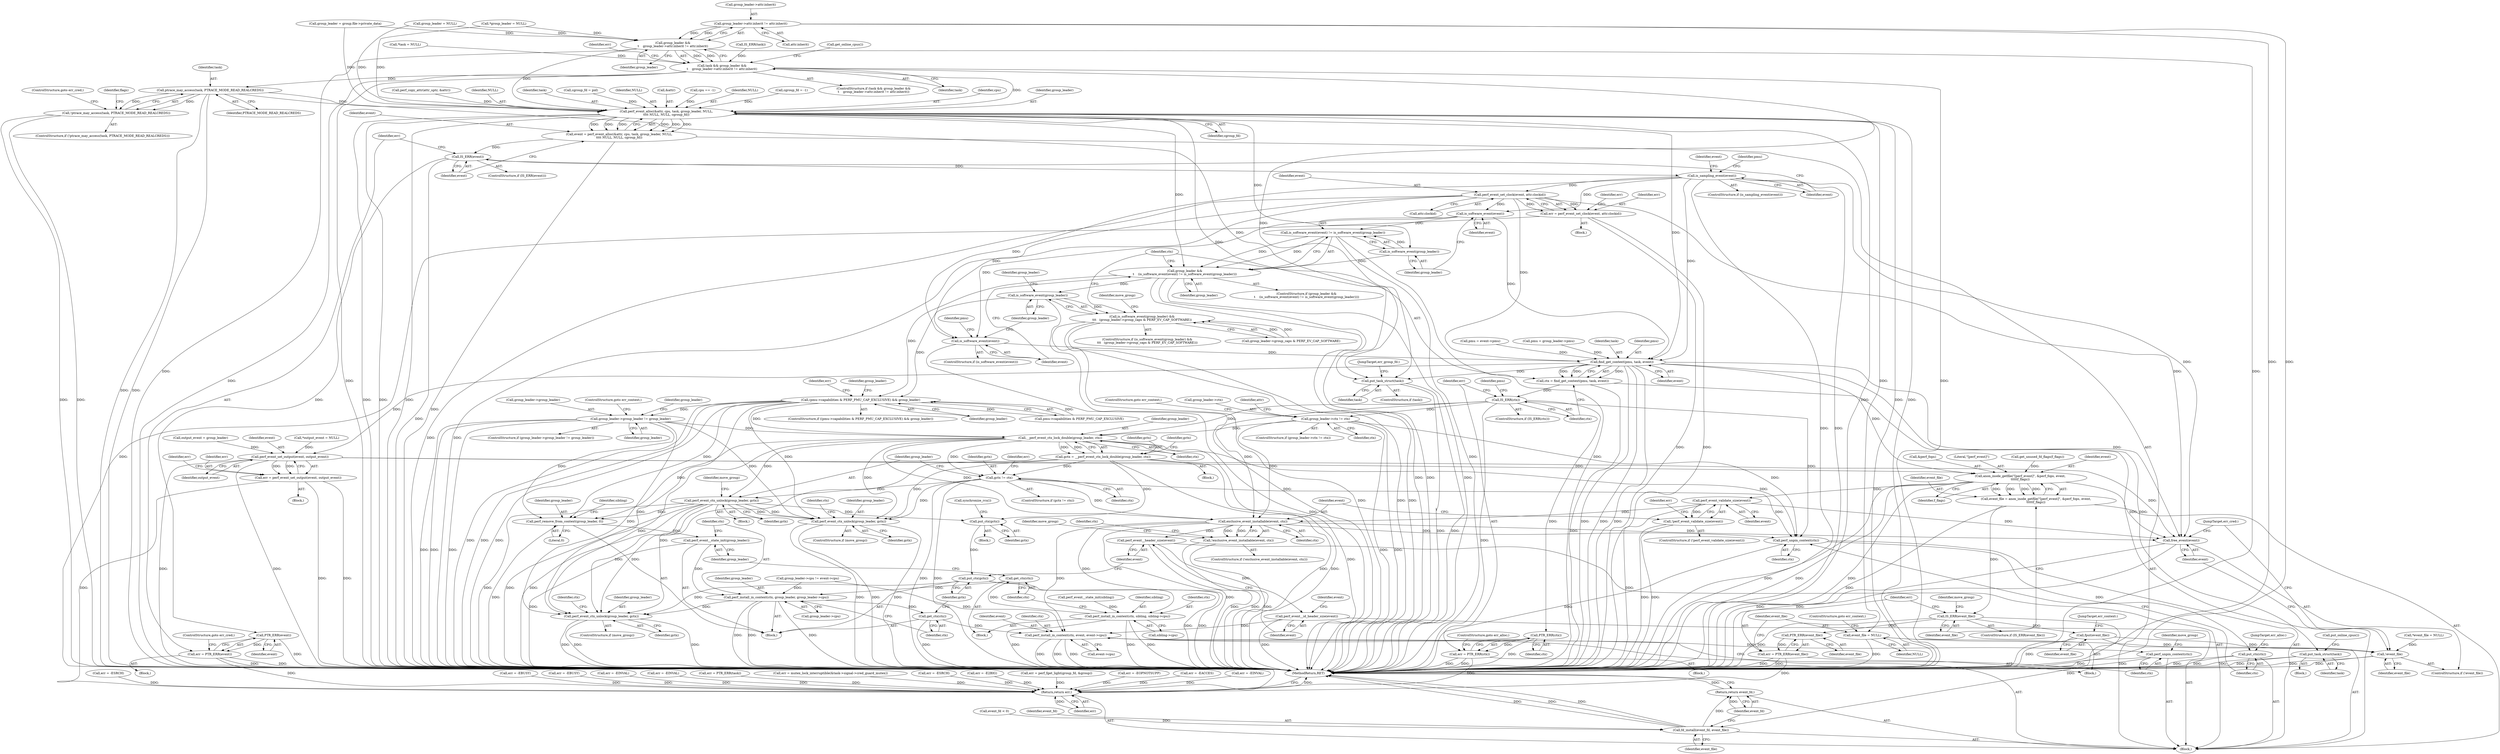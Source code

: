 digraph "0_linux_321027c1fe77f892f4ea07846aeae08cefbbb290@pointer" {
"1000341" [label="(Call,group_leader->attr.inherit != attr.inherit)"];
"1000339" [label="(Call,group_leader &&\n\t    group_leader->attr.inherit != attr.inherit)"];
"1000337" [label="(Call,task && group_leader &&\n\t    group_leader->attr.inherit != attr.inherit)"];
"1000378" [label="(Call,ptrace_may_access(task, PTRACE_MODE_READ_REALCREDS))"];
"1000377" [label="(Call,!ptrace_may_access(task, PTRACE_MODE_READ_REALCREDS))"];
"1000391" [label="(Call,perf_event_alloc(&attr, cpu, task, group_leader, NULL,\n\t\t\t\t NULL, NULL, cgroup_fd))"];
"1000389" [label="(Call,event = perf_event_alloc(&attr, cpu, task, group_leader, NULL,\n\t\t\t\t NULL, NULL, cgroup_fd))"];
"1000402" [label="(Call,IS_ERR(event))"];
"1000407" [label="(Call,PTR_ERR(event))"];
"1000405" [label="(Call,err = PTR_ERR(event))"];
"1000856" [label="(Return,return err;)"];
"1000411" [label="(Call,is_sampling_event(event))"];
"1000440" [label="(Call,perf_event_set_clock(event, attr.clockid))"];
"1000438" [label="(Call,err = perf_event_set_clock(event, attr.clockid))"];
"1000463" [label="(Call,is_software_event(event))"];
"1000462" [label="(Call,is_software_event(event) != is_software_event(group_leader))"];
"1000460" [label="(Call,group_leader &&\n\t    (is_software_event(event) != is_software_event(group_leader)))"];
"1000480" [label="(Call,is_software_event(group_leader))"];
"1000479" [label="(Call,is_software_event(group_leader) &&\n\t\t\t   (group_leader->group_caps & PERF_EV_CAP_SOFTWARE))"];
"1000507" [label="(Call,(pmu->capabilities & PERF_PMU_CAP_EXCLUSIVE) && group_leader)"];
"1000528" [label="(Call,group_leader->group_leader != group_leader)"];
"1000620" [label="(Call,__perf_event_ctx_lock_double(group_leader, ctx))"];
"1000618" [label="(Call,gctx = __perf_event_ctx_lock_double(group_leader, ctx))"];
"1000644" [label="(Call,gctx != ctx)"];
"1000655" [label="(Call,perf_event_ctx_unlock(group_leader, gctx))"];
"1000710" [label="(Call,perf_remove_from_context(group_leader, 0))"];
"1000731" [label="(Call,perf_event__state_init(group_leader))"];
"1000733" [label="(Call,perf_install_in_context(ctx, group_leader, group_leader->cpu))"];
"1000739" [label="(Call,get_ctx(ctx))"];
"1000752" [label="(Call,perf_install_in_context(ctx, event, event->cpu))"];
"1000758" [label="(Call,perf_unpin_context(ctx))"];
"1000762" [label="(Call,perf_event_ctx_unlock(group_leader, gctx))"];
"1000717" [label="(Call,put_ctx(gctx))"];
"1000741" [label="(Call,put_ctx(gctx))"];
"1000812" [label="(Call,perf_event_ctx_unlock(group_leader, gctx))"];
"1000692" [label="(Call,exclusive_event_installable(event, ctx))"];
"1000691" [label="(Call,!exclusive_event_installable(event, ctx))"];
"1000723" [label="(Call,perf_install_in_context(ctx, sibling, sibling->cpu))"];
"1000729" [label="(Call,get_ctx(ctx))"];
"1000743" [label="(Call,perf_event__header_size(event))"];
"1000745" [label="(Call,perf_event__id_header_size(event))"];
"1000823" [label="(Call,perf_unpin_context(ctx))"];
"1000825" [label="(Call,put_ctx(ctx))"];
"1000831" [label="(Call,free_event(event))"];
"1000469" [label="(Call,is_software_event(event))"];
"1000493" [label="(Call,find_get_context(pmu, task, event))"];
"1000491" [label="(Call,ctx = find_get_context(pmu, task, event))"];
"1000498" [label="(Call,IS_ERR(ctx))"];
"1000503" [label="(Call,PTR_ERR(ctx))"];
"1000501" [label="(Call,err = PTR_ERR(ctx))"];
"1000569" [label="(Call,group_leader->ctx != ctx)"];
"1000589" [label="(Call,perf_event_set_output(event, output_event))"];
"1000587" [label="(Call,err = perf_event_set_output(event, output_event))"];
"1000597" [label="(Call,anon_inode_getfile(\"[perf_event]\", &perf_fops, event,\n\t\t\t\t\tf_flags))"];
"1000595" [label="(Call,event_file = anon_inode_getfile(\"[perf_event]\", &perf_fops, event,\n\t\t\t\t\tf_flags))"];
"1000604" [label="(Call,IS_ERR(event_file))"];
"1000609" [label="(Call,PTR_ERR(event_file))"];
"1000607" [label="(Call,err = PTR_ERR(event_file))"];
"1000804" [label="(Call,fd_install(event_fd, event_file))"];
"1000807" [label="(Return,return event_fd;)"];
"1000820" [label="(Call,fput(event_file))"];
"1000829" [label="(Call,!event_file)"];
"1000682" [label="(Call,perf_event_validate_size(event))"];
"1000681" [label="(Call,!perf_event_validate_size(event))"];
"1000780" [label="(Call,put_task_struct(task))"];
"1000848" [label="(Call,put_task_struct(task))"];
"1000465" [label="(Call,is_software_event(group_leader))"];
"1000611" [label="(Call,event_file = NULL)"];
"1000405" [label="(Call,err = PTR_ERR(event))"];
"1000646" [label="(Identifier,ctx)"];
"1000742" [label="(Identifier,gctx)"];
"1000719" [label="(Call,synchronize_rcu())"];
"1000395" [label="(Identifier,task)"];
"1000516" [label="(Identifier,err)"];
"1000596" [label="(Identifier,event_file)"];
"1000389" [label="(Call,event = perf_event_alloc(&attr, cpu, task, group_leader, NULL,\n\t\t\t\t NULL, NULL, cgroup_fd))"];
"1000401" [label="(ControlStructure,if (IS_ERR(event)))"];
"1000478" [label="(ControlStructure,if (is_software_event(group_leader) &&\n\t\t\t   (group_leader->group_caps & PERF_EV_CAP_SOFTWARE)))"];
"1000694" [label="(Identifier,ctx)"];
"1000709" [label="(Block,)"];
"1000569" [label="(Call,group_leader->ctx != ctx)"];
"1000386" [label="(Call,cgroup_fd = pid)"];
"1000506" [label="(ControlStructure,if ((pmu->capabilities & PERF_PMU_CAP_EXCLUSIVE) && group_leader))"];
"1000818" [label="(Identifier,ctx)"];
"1000720" [label="(Block,)"];
"1000826" [label="(Identifier,ctx)"];
"1000681" [label="(Call,!perf_event_validate_size(event))"];
"1000378" [label="(Call,ptrace_may_access(task, PTRACE_MODE_READ_REALCREDS))"];
"1000621" [label="(Identifier,group_leader)"];
"1000828" [label="(ControlStructure,if (!event_file))"];
"1000177" [label="(Call,cgroup_fd = -1)"];
"1000504" [label="(Identifier,ctx)"];
"1000568" [label="(ControlStructure,if (group_leader->ctx != ctx))"];
"1000410" [label="(ControlStructure,if (is_sampling_event(event)))"];
"1000607" [label="(Call,err = PTR_ERR(event_file))"];
"1000656" [label="(Identifier,group_leader)"];
"1000718" [label="(Identifier,gctx)"];
"1000527" [label="(ControlStructure,if (group_leader->group_leader != group_leader))"];
"1000515" [label="(Call,err = -EBUSY)"];
"1000761" [label="(Identifier,move_group)"];
"1000466" [label="(Identifier,group_leader)"];
"1000772" [label="(Block,)"];
"1000857" [label="(Identifier,err)"];
"1000698" [label="(Call,err = -EBUSY)"];
"1000618" [label="(Call,gctx = __perf_event_ctx_lock_double(group_leader, ctx))"];
"1000763" [label="(Identifier,group_leader)"];
"1000400" [label="(Identifier,cgroup_fd)"];
"1000480" [label="(Call,is_software_event(group_leader))"];
"1000614" [label="(ControlStructure,goto err_context;)"];
"1000730" [label="(Identifier,ctx)"];
"1000758" [label="(Call,perf_unpin_context(ctx))"];
"1000648" [label="(Call,err = -EINVAL)"];
"1000717" [label="(Call,put_ctx(gctx))"];
"1000705" [label="(Identifier,ctx)"];
"1000731" [label="(Call,perf_event__state_init(group_leader))"];
"1000507" [label="(Call,(pmu->capabilities & PERF_PMU_CAP_EXCLUSIVE) && group_leader)"];
"1000830" [label="(Identifier,event_file)"];
"1000856" [label="(Return,return err;)"];
"1000649" [label="(Identifier,err)"];
"1000616" [label="(Identifier,move_group)"];
"1000849" [label="(Identifier,task)"];
"1000807" [label="(Return,return event_fd;)"];
"1000599" [label="(Call,&perf_fops)"];
"1000503" [label="(Call,PTR_ERR(ctx))"];
"1000611" [label="(Call,event_file = NULL)"];
"1000620" [label="(Call,__perf_event_ctx_lock_double(group_leader, ctx))"];
"1000745" [label="(Call,perf_event__id_header_size(event))"];
"1000740" [label="(Identifier,ctx)"];
"1000643" [label="(ControlStructure,if (gctx != ctx))"];
"1000428" [label="(Call,pmu = event->pmu)"];
"1000782" [label="(Call,put_online_cpus())"];
"1000806" [label="(Identifier,event_file)"];
"1000804" [label="(Call,fd_install(event_fd, event_file))"];
"1000380" [label="(Identifier,PTRACE_MODE_READ_REALCREDS)"];
"1000472" [label="(Call,pmu = group_leader->pmu)"];
"1000470" [label="(Identifier,event)"];
"1000605" [label="(Identifier,event_file)"];
"1000739" [label="(Call,get_ctx(ctx))"];
"1000468" [label="(ControlStructure,if (is_software_event(event)))"];
"1000715" [label="(Identifier,sibling)"];
"1000746" [label="(Identifier,event)"];
"1000528" [label="(Call,group_leader->group_leader != group_leader)"];
"1000680" [label="(ControlStructure,if (!perf_event_validate_size(event)))"];
"1000831" [label="(Call,free_event(event))"];
"1000587" [label="(Call,err = perf_event_set_output(event, output_event))"];
"1000824" [label="(Identifier,ctx)"];
"1000821" [label="(Identifier,event_file)"];
"1000603" [label="(ControlStructure,if (IS_ERR(event_file)))"];
"1000489" [label="(Identifier,move_group)"];
"1000591" [label="(Identifier,output_event)"];
"1000402" [label="(Call,IS_ERR(event))"];
"1000384" [label="(Identifier,flags)"];
"1000377" [label="(Call,!ptrace_may_access(task, PTRACE_MODE_READ_REALCREDS))"];
"1000396" [label="(Identifier,group_leader)"];
"1000820" [label="(Call,fput(event_file))"];
"1000376" [label="(ControlStructure,if (!ptrace_may_access(task, PTRACE_MODE_READ_REALCREDS)))"];
"1000764" [label="(Identifier,gctx)"];
"1000463" [label="(Call,is_software_event(event))"];
"1000406" [label="(Identifier,err)"];
"1000586" [label="(Block,)"];
"1000340" [label="(Identifier,group_leader)"];
"1000404" [label="(Block,)"];
"1000848" [label="(Call,put_task_struct(task))"];
"1000827" [label="(JumpTarget,err_alloc:)"];
"1000734" [label="(Identifier,ctx)"];
"1000617" [label="(Block,)"];
"1000693" [label="(Identifier,event)"];
"1000302" [label="(Call,output_event = group_leader)"];
"1000190" [label="(Call,perf_copy_attr(attr_uptr, &attr))"];
"1000858" [label="(MethodReturn,RET)"];
"1000492" [label="(Identifier,ctx)"];
"1000808" [label="(Identifier,event_fd)"];
"1000755" [label="(Call,event->cpu)"];
"1000336" [label="(ControlStructure,if (task && group_leader &&\n\t    group_leader->attr.inherit != attr.inherit))"];
"1000523" [label="(Call,err = -EINVAL)"];
"1000713" [label="(Block,)"];
"1000469" [label="(Call,is_software_event(event))"];
"1000813" [label="(Identifier,group_leader)"];
"1000155" [label="(Call,*event_file = NULL)"];
"1000510" [label="(Identifier,pmu)"];
"1000461" [label="(Identifier,group_leader)"];
"1000347" [label="(Call,attr.inherit)"];
"1000418" [label="(Identifier,event)"];
"1000412" [label="(Identifier,event)"];
"1000574" [label="(ControlStructure,goto err_context;)"];
"1000655" [label="(Call,perf_event_ctx_unlock(group_leader, gctx))"];
"1000291" [label="(Call,group_leader = group.file->private_data)"];
"1000495" [label="(Identifier,task)"];
"1000513" [label="(Identifier,group_leader)"];
"1000724" [label="(Identifier,ctx)"];
"1000390" [label="(Identifier,event)"];
"1000459" [label="(ControlStructure,if (group_leader &&\n\t    (is_software_event(event) != is_software_event(group_leader))))"];
"1000608" [label="(Identifier,err)"];
"1000397" [label="(Identifier,NULL)"];
"1000593" [label="(Identifier,err)"];
"1000328" [label="(Call,IS_ERR(task))"];
"1000749" [label="(Identifier,event)"];
"1000521" [label="(Identifier,group_leader)"];
"1000331" [label="(Call,err = PTR_ERR(task))"];
"1000692" [label="(Call,exclusive_event_installable(event, ctx))"];
"1000822" [label="(JumpTarget,err_context:)"];
"1000604" [label="(Call,IS_ERR(event_file))"];
"1000464" [label="(Identifier,event)"];
"1000712" [label="(Literal,0)"];
"1000271" [label="(Call,event_fd < 0)"];
"1000729" [label="(Call,get_ctx(ctx))"];
"1000759" [label="(Identifier,ctx)"];
"1000610" [label="(Identifier,event_file)"];
"1000496" [label="(Identifier,event)"];
"1000440" [label="(Call,perf_event_set_clock(event, attr.clockid))"];
"1000491" [label="(Call,ctx = find_get_context(pmu, task, event))"];
"1000309" [label="(Call,group_leader = NULL)"];
"1000497" [label="(ControlStructure,if (IS_ERR(ctx)))"];
"1000754" [label="(Identifier,event)"];
"1000498" [label="(Call,IS_ERR(ctx))"];
"1000760" [label="(ControlStructure,if (move_group))"];
"1000446" [label="(Identifier,err)"];
"1000140" [label="(Block,)"];
"1000711" [label="(Identifier,group_leader)"];
"1000502" [label="(Identifier,err)"];
"1000508" [label="(Call,pmu->capabilities & PERF_PMU_CAP_EXCLUSIVE)"];
"1000533" [label="(ControlStructure,goto err_context;)"];
"1000481" [label="(Identifier,group_leader)"];
"1000484" [label="(Identifier,group_leader)"];
"1000710" [label="(Call,perf_remove_from_context(group_leader, 0))"];
"1000398" [label="(Identifier,NULL)"];
"1000532" [label="(Identifier,group_leader)"];
"1000360" [label="(Call,err = mutex_lock_interruptible(&task->signal->cred_guard_mutex))"];
"1000442" [label="(Call,attr.clockid)"];
"1000337" [label="(Call,task && group_leader &&\n\t    group_leader->attr.inherit != attr.inherit)"];
"1000499" [label="(Identifier,ctx)"];
"1000392" [label="(Call,&attr)"];
"1000630" [label="(Call,err = -ESRCH)"];
"1000391" [label="(Call,perf_event_alloc(&attr, cpu, task, group_leader, NULL,\n\t\t\t\t NULL, NULL, cgroup_fd))"];
"1000439" [label="(Identifier,err)"];
"1000479" [label="(Call,is_software_event(group_leader) &&\n\t\t\t   (group_leader->group_caps & PERF_EV_CAP_SOFTWARE))"];
"1000403" [label="(Identifier,event)"];
"1000408" [label="(Identifier,event)"];
"1000460" [label="(Call,group_leader &&\n\t    (is_software_event(event) != is_software_event(group_leader)))"];
"1000619" [label="(Identifier,gctx)"];
"1000733" [label="(Call,perf_install_in_context(ctx, group_leader, group_leader->cpu))"];
"1000781" [label="(Identifier,task)"];
"1000659" [label="(Identifier,move_group)"];
"1000753" [label="(Identifier,ctx)"];
"1000743" [label="(Call,perf_event__header_size(event))"];
"1000409" [label="(ControlStructure,goto err_cred;)"];
"1000829" [label="(Call,!event_file)"];
"1000812" [label="(Call,perf_event_ctx_unlock(group_leader, gctx))"];
"1000598" [label="(Literal,\"[perf_event]\")"];
"1000752" [label="(Call,perf_install_in_context(ctx, event, event->cpu))"];
"1000493" [label="(Call,find_get_context(pmu, task, event))"];
"1000609" [label="(Call,PTR_ERR(event_file))"];
"1000768" [label="(Identifier,ctx)"];
"1000341" [label="(Call,group_leader->attr.inherit != attr.inherit)"];
"1000501" [label="(Call,err = PTR_ERR(ctx))"];
"1000597" [label="(Call,anon_inode_getfile(\"[perf_event]\", &perf_fops, event,\n\t\t\t\t\tf_flags))"];
"1000721" [label="(Call,perf_event__state_init(sibling))"];
"1000683" [label="(Identifier,event)"];
"1000438" [label="(Call,err = perf_event_set_clock(event, attr.clockid))"];
"1000381" [label="(ControlStructure,goto err_cred;)"];
"1000588" [label="(Identifier,err)"];
"1000685" [label="(Call,err = -E2BIG)"];
"1000732" [label="(Identifier,group_leader)"];
"1000252" [label="(Call,cpu == -1)"];
"1000282" [label="(Call,err = perf_fget_light(group_fd, &group))"];
"1000645" [label="(Identifier,gctx)"];
"1000494" [label="(Identifier,pmu)"];
"1000462" [label="(Call,is_software_event(event) != is_software_event(group_leader))"];
"1000833" [label="(JumpTarget,err_cred:)"];
"1000589" [label="(Call,perf_event_set_output(event, output_event))"];
"1000268" [label="(Call,get_unused_fd_flags(f_flags))"];
"1000379" [label="(Identifier,task)"];
"1000823" [label="(Call,perf_unpin_context(ctx))"];
"1000814" [label="(Identifier,gctx)"];
"1000690" [label="(ControlStructure,if (!exclusive_event_installable(event, ctx)))"];
"1000399" [label="(Identifier,NULL)"];
"1000590" [label="(Identifier,event)"];
"1000465" [label="(Call,is_software_event(group_leader))"];
"1000602" [label="(Identifier,f_flags)"];
"1000736" [label="(Call,group_leader->cpu)"];
"1000612" [label="(Identifier,event_file)"];
"1000805" [label="(Identifier,event_fd)"];
"1000146" [label="(Call,*output_event = NULL)"];
"1000595" [label="(Call,event_file = anon_inode_getfile(\"[perf_event]\", &perf_fops, event,\n\t\t\t\t\tf_flags))"];
"1000832" [label="(Identifier,event)"];
"1000429" [label="(Identifier,pmu)"];
"1000558" [label="(Call,group_leader->cpu != event->cpu)"];
"1000613" [label="(Identifier,NULL)"];
"1000741" [label="(Call,put_ctx(gctx))"];
"1000338" [label="(Identifier,task)"];
"1000622" [label="(Identifier,ctx)"];
"1000570" [label="(Call,group_leader->ctx)"];
"1000423" [label="(Call,err = -EOPNOTSUPP)"];
"1000372" [label="(Call,err = -EACCES)"];
"1000437" [label="(Block,)"];
"1000356" [label="(Call,get_online_cpus())"];
"1000682" [label="(Call,perf_event_validate_size(event))"];
"1000691" [label="(Call,!exclusive_event_installable(event, ctx))"];
"1000411" [label="(Call,is_sampling_event(event))"];
"1000482" [label="(Call,group_leader->group_caps & PERF_EV_CAP_SOFTWARE)"];
"1000537" [label="(Identifier,group_leader)"];
"1000142" [label="(Call,*group_leader = NULL)"];
"1000473" [label="(Identifier,pmu)"];
"1000601" [label="(Identifier,event)"];
"1000342" [label="(Call,group_leader->attr.inherit)"];
"1000723" [label="(Call,perf_install_in_context(ctx, sibling, sibling->cpu))"];
"1000697" [label="(Identifier,move_group)"];
"1000825" [label="(Call,put_ctx(ctx))"];
"1000726" [label="(Call,sibling->cpu)"];
"1000339" [label="(Call,group_leader &&\n\t    group_leader->attr.inherit != attr.inherit)"];
"1000780" [label="(Call,put_task_struct(task))"];
"1000744" [label="(Identifier,event)"];
"1000394" [label="(Identifier,cpu)"];
"1000850" [label="(JumpTarget,err_group_fd:)"];
"1000654" [label="(Block,)"];
"1000351" [label="(Call,err = -EINVAL)"];
"1000162" [label="(Call,*task = NULL)"];
"1000578" [label="(Identifier,attr)"];
"1000573" [label="(Identifier,ctx)"];
"1000505" [label="(ControlStructure,goto err_alloc;)"];
"1000606" [label="(Block,)"];
"1000529" [label="(Call,group_leader->group_leader)"];
"1000644" [label="(Call,gctx != ctx)"];
"1000500" [label="(Block,)"];
"1000686" [label="(Identifier,err)"];
"1000735" [label="(Identifier,group_leader)"];
"1000675" [label="(Call,err = -ESRCH)"];
"1000725" [label="(Identifier,sibling)"];
"1000441" [label="(Identifier,event)"];
"1000846" [label="(ControlStructure,if (task))"];
"1000407" [label="(Call,PTR_ERR(event))"];
"1000626" [label="(Identifier,gctx)"];
"1000810" [label="(ControlStructure,if (move_group))"];
"1000762" [label="(Call,perf_event_ctx_unlock(group_leader, gctx))"];
"1000352" [label="(Identifier,err)"];
"1000657" [label="(Identifier,gctx)"];
"1000341" -> "1000339"  [label="AST: "];
"1000341" -> "1000347"  [label="CFG: "];
"1000342" -> "1000341"  [label="AST: "];
"1000347" -> "1000341"  [label="AST: "];
"1000339" -> "1000341"  [label="CFG: "];
"1000341" -> "1000858"  [label="DDG: "];
"1000341" -> "1000858"  [label="DDG: "];
"1000341" -> "1000339"  [label="DDG: "];
"1000341" -> "1000339"  [label="DDG: "];
"1000339" -> "1000337"  [label="AST: "];
"1000339" -> "1000340"  [label="CFG: "];
"1000340" -> "1000339"  [label="AST: "];
"1000337" -> "1000339"  [label="CFG: "];
"1000339" -> "1000858"  [label="DDG: "];
"1000339" -> "1000858"  [label="DDG: "];
"1000339" -> "1000337"  [label="DDG: "];
"1000339" -> "1000337"  [label="DDG: "];
"1000309" -> "1000339"  [label="DDG: "];
"1000291" -> "1000339"  [label="DDG: "];
"1000142" -> "1000339"  [label="DDG: "];
"1000339" -> "1000391"  [label="DDG: "];
"1000337" -> "1000336"  [label="AST: "];
"1000337" -> "1000338"  [label="CFG: "];
"1000338" -> "1000337"  [label="AST: "];
"1000352" -> "1000337"  [label="CFG: "];
"1000356" -> "1000337"  [label="CFG: "];
"1000337" -> "1000858"  [label="DDG: "];
"1000337" -> "1000858"  [label="DDG: "];
"1000337" -> "1000858"  [label="DDG: "];
"1000328" -> "1000337"  [label="DDG: "];
"1000162" -> "1000337"  [label="DDG: "];
"1000337" -> "1000378"  [label="DDG: "];
"1000337" -> "1000391"  [label="DDG: "];
"1000337" -> "1000848"  [label="DDG: "];
"1000378" -> "1000377"  [label="AST: "];
"1000378" -> "1000380"  [label="CFG: "];
"1000379" -> "1000378"  [label="AST: "];
"1000380" -> "1000378"  [label="AST: "];
"1000377" -> "1000378"  [label="CFG: "];
"1000378" -> "1000858"  [label="DDG: "];
"1000378" -> "1000858"  [label="DDG: "];
"1000378" -> "1000377"  [label="DDG: "];
"1000378" -> "1000377"  [label="DDG: "];
"1000378" -> "1000391"  [label="DDG: "];
"1000378" -> "1000848"  [label="DDG: "];
"1000377" -> "1000376"  [label="AST: "];
"1000381" -> "1000377"  [label="CFG: "];
"1000384" -> "1000377"  [label="CFG: "];
"1000377" -> "1000858"  [label="DDG: "];
"1000377" -> "1000858"  [label="DDG: "];
"1000391" -> "1000389"  [label="AST: "];
"1000391" -> "1000400"  [label="CFG: "];
"1000392" -> "1000391"  [label="AST: "];
"1000394" -> "1000391"  [label="AST: "];
"1000395" -> "1000391"  [label="AST: "];
"1000396" -> "1000391"  [label="AST: "];
"1000397" -> "1000391"  [label="AST: "];
"1000398" -> "1000391"  [label="AST: "];
"1000399" -> "1000391"  [label="AST: "];
"1000400" -> "1000391"  [label="AST: "];
"1000389" -> "1000391"  [label="CFG: "];
"1000391" -> "1000858"  [label="DDG: "];
"1000391" -> "1000858"  [label="DDG: "];
"1000391" -> "1000858"  [label="DDG: "];
"1000391" -> "1000858"  [label="DDG: "];
"1000391" -> "1000858"  [label="DDG: "];
"1000391" -> "1000858"  [label="DDG: "];
"1000391" -> "1000389"  [label="DDG: "];
"1000391" -> "1000389"  [label="DDG: "];
"1000391" -> "1000389"  [label="DDG: "];
"1000391" -> "1000389"  [label="DDG: "];
"1000391" -> "1000389"  [label="DDG: "];
"1000391" -> "1000389"  [label="DDG: "];
"1000190" -> "1000391"  [label="DDG: "];
"1000252" -> "1000391"  [label="DDG: "];
"1000309" -> "1000391"  [label="DDG: "];
"1000291" -> "1000391"  [label="DDG: "];
"1000142" -> "1000391"  [label="DDG: "];
"1000177" -> "1000391"  [label="DDG: "];
"1000386" -> "1000391"  [label="DDG: "];
"1000391" -> "1000460"  [label="DDG: "];
"1000391" -> "1000465"  [label="DDG: "];
"1000391" -> "1000493"  [label="DDG: "];
"1000391" -> "1000611"  [label="DDG: "];
"1000391" -> "1000848"  [label="DDG: "];
"1000389" -> "1000140"  [label="AST: "];
"1000390" -> "1000389"  [label="AST: "];
"1000403" -> "1000389"  [label="CFG: "];
"1000389" -> "1000858"  [label="DDG: "];
"1000389" -> "1000402"  [label="DDG: "];
"1000402" -> "1000401"  [label="AST: "];
"1000402" -> "1000403"  [label="CFG: "];
"1000403" -> "1000402"  [label="AST: "];
"1000406" -> "1000402"  [label="CFG: "];
"1000412" -> "1000402"  [label="CFG: "];
"1000402" -> "1000858"  [label="DDG: "];
"1000402" -> "1000407"  [label="DDG: "];
"1000402" -> "1000411"  [label="DDG: "];
"1000407" -> "1000405"  [label="AST: "];
"1000407" -> "1000408"  [label="CFG: "];
"1000408" -> "1000407"  [label="AST: "];
"1000405" -> "1000407"  [label="CFG: "];
"1000407" -> "1000858"  [label="DDG: "];
"1000407" -> "1000405"  [label="DDG: "];
"1000405" -> "1000404"  [label="AST: "];
"1000406" -> "1000405"  [label="AST: "];
"1000409" -> "1000405"  [label="CFG: "];
"1000405" -> "1000858"  [label="DDG: "];
"1000405" -> "1000858"  [label="DDG: "];
"1000405" -> "1000856"  [label="DDG: "];
"1000856" -> "1000140"  [label="AST: "];
"1000856" -> "1000857"  [label="CFG: "];
"1000857" -> "1000856"  [label="AST: "];
"1000858" -> "1000856"  [label="CFG: "];
"1000856" -> "1000858"  [label="DDG: "];
"1000857" -> "1000856"  [label="DDG: "];
"1000675" -> "1000856"  [label="DDG: "];
"1000360" -> "1000856"  [label="DDG: "];
"1000523" -> "1000856"  [label="DDG: "];
"1000630" -> "1000856"  [label="DDG: "];
"1000587" -> "1000856"  [label="DDG: "];
"1000515" -> "1000856"  [label="DDG: "];
"1000423" -> "1000856"  [label="DDG: "];
"1000351" -> "1000856"  [label="DDG: "];
"1000438" -> "1000856"  [label="DDG: "];
"1000282" -> "1000856"  [label="DDG: "];
"1000607" -> "1000856"  [label="DDG: "];
"1000331" -> "1000856"  [label="DDG: "];
"1000698" -> "1000856"  [label="DDG: "];
"1000501" -> "1000856"  [label="DDG: "];
"1000372" -> "1000856"  [label="DDG: "];
"1000648" -> "1000856"  [label="DDG: "];
"1000685" -> "1000856"  [label="DDG: "];
"1000411" -> "1000410"  [label="AST: "];
"1000411" -> "1000412"  [label="CFG: "];
"1000412" -> "1000411"  [label="AST: "];
"1000418" -> "1000411"  [label="CFG: "];
"1000429" -> "1000411"  [label="CFG: "];
"1000411" -> "1000858"  [label="DDG: "];
"1000411" -> "1000858"  [label="DDG: "];
"1000411" -> "1000440"  [label="DDG: "];
"1000411" -> "1000463"  [label="DDG: "];
"1000411" -> "1000469"  [label="DDG: "];
"1000411" -> "1000493"  [label="DDG: "];
"1000411" -> "1000831"  [label="DDG: "];
"1000440" -> "1000438"  [label="AST: "];
"1000440" -> "1000442"  [label="CFG: "];
"1000441" -> "1000440"  [label="AST: "];
"1000442" -> "1000440"  [label="AST: "];
"1000438" -> "1000440"  [label="CFG: "];
"1000440" -> "1000858"  [label="DDG: "];
"1000440" -> "1000858"  [label="DDG: "];
"1000440" -> "1000438"  [label="DDG: "];
"1000440" -> "1000438"  [label="DDG: "];
"1000440" -> "1000463"  [label="DDG: "];
"1000440" -> "1000469"  [label="DDG: "];
"1000440" -> "1000493"  [label="DDG: "];
"1000440" -> "1000831"  [label="DDG: "];
"1000438" -> "1000437"  [label="AST: "];
"1000439" -> "1000438"  [label="AST: "];
"1000446" -> "1000438"  [label="CFG: "];
"1000438" -> "1000858"  [label="DDG: "];
"1000438" -> "1000858"  [label="DDG: "];
"1000463" -> "1000462"  [label="AST: "];
"1000463" -> "1000464"  [label="CFG: "];
"1000464" -> "1000463"  [label="AST: "];
"1000466" -> "1000463"  [label="CFG: "];
"1000463" -> "1000462"  [label="DDG: "];
"1000463" -> "1000469"  [label="DDG: "];
"1000463" -> "1000493"  [label="DDG: "];
"1000462" -> "1000460"  [label="AST: "];
"1000462" -> "1000465"  [label="CFG: "];
"1000465" -> "1000462"  [label="AST: "];
"1000460" -> "1000462"  [label="CFG: "];
"1000462" -> "1000858"  [label="DDG: "];
"1000462" -> "1000858"  [label="DDG: "];
"1000462" -> "1000460"  [label="DDG: "];
"1000462" -> "1000460"  [label="DDG: "];
"1000465" -> "1000462"  [label="DDG: "];
"1000460" -> "1000459"  [label="AST: "];
"1000460" -> "1000461"  [label="CFG: "];
"1000461" -> "1000460"  [label="AST: "];
"1000470" -> "1000460"  [label="CFG: "];
"1000492" -> "1000460"  [label="CFG: "];
"1000460" -> "1000858"  [label="DDG: "];
"1000460" -> "1000858"  [label="DDG: "];
"1000460" -> "1000858"  [label="DDG: "];
"1000465" -> "1000460"  [label="DDG: "];
"1000460" -> "1000480"  [label="DDG: "];
"1000460" -> "1000507"  [label="DDG: "];
"1000480" -> "1000479"  [label="AST: "];
"1000480" -> "1000481"  [label="CFG: "];
"1000481" -> "1000480"  [label="AST: "];
"1000484" -> "1000480"  [label="CFG: "];
"1000479" -> "1000480"  [label="CFG: "];
"1000480" -> "1000858"  [label="DDG: "];
"1000480" -> "1000479"  [label="DDG: "];
"1000480" -> "1000507"  [label="DDG: "];
"1000479" -> "1000478"  [label="AST: "];
"1000479" -> "1000482"  [label="CFG: "];
"1000482" -> "1000479"  [label="AST: "];
"1000489" -> "1000479"  [label="CFG: "];
"1000492" -> "1000479"  [label="CFG: "];
"1000479" -> "1000858"  [label="DDG: "];
"1000479" -> "1000858"  [label="DDG: "];
"1000479" -> "1000858"  [label="DDG: "];
"1000482" -> "1000479"  [label="DDG: "];
"1000482" -> "1000479"  [label="DDG: "];
"1000507" -> "1000506"  [label="AST: "];
"1000507" -> "1000508"  [label="CFG: "];
"1000507" -> "1000513"  [label="CFG: "];
"1000508" -> "1000507"  [label="AST: "];
"1000513" -> "1000507"  [label="AST: "];
"1000516" -> "1000507"  [label="CFG: "];
"1000521" -> "1000507"  [label="CFG: "];
"1000507" -> "1000858"  [label="DDG: "];
"1000507" -> "1000858"  [label="DDG: "];
"1000507" -> "1000858"  [label="DDG: "];
"1000508" -> "1000507"  [label="DDG: "];
"1000508" -> "1000507"  [label="DDG: "];
"1000507" -> "1000528"  [label="DDG: "];
"1000507" -> "1000620"  [label="DDG: "];
"1000507" -> "1000710"  [label="DDG: "];
"1000507" -> "1000762"  [label="DDG: "];
"1000507" -> "1000812"  [label="DDG: "];
"1000528" -> "1000527"  [label="AST: "];
"1000528" -> "1000532"  [label="CFG: "];
"1000529" -> "1000528"  [label="AST: "];
"1000532" -> "1000528"  [label="AST: "];
"1000533" -> "1000528"  [label="CFG: "];
"1000537" -> "1000528"  [label="CFG: "];
"1000528" -> "1000858"  [label="DDG: "];
"1000528" -> "1000858"  [label="DDG: "];
"1000528" -> "1000858"  [label="DDG: "];
"1000528" -> "1000620"  [label="DDG: "];
"1000528" -> "1000710"  [label="DDG: "];
"1000528" -> "1000762"  [label="DDG: "];
"1000528" -> "1000812"  [label="DDG: "];
"1000620" -> "1000618"  [label="AST: "];
"1000620" -> "1000622"  [label="CFG: "];
"1000621" -> "1000620"  [label="AST: "];
"1000622" -> "1000620"  [label="AST: "];
"1000618" -> "1000620"  [label="CFG: "];
"1000620" -> "1000858"  [label="DDG: "];
"1000620" -> "1000618"  [label="DDG: "];
"1000620" -> "1000618"  [label="DDG: "];
"1000498" -> "1000620"  [label="DDG: "];
"1000569" -> "1000620"  [label="DDG: "];
"1000620" -> "1000644"  [label="DDG: "];
"1000620" -> "1000655"  [label="DDG: "];
"1000620" -> "1000692"  [label="DDG: "];
"1000620" -> "1000710"  [label="DDG: "];
"1000620" -> "1000762"  [label="DDG: "];
"1000620" -> "1000812"  [label="DDG: "];
"1000620" -> "1000823"  [label="DDG: "];
"1000618" -> "1000617"  [label="AST: "];
"1000619" -> "1000618"  [label="AST: "];
"1000626" -> "1000618"  [label="CFG: "];
"1000618" -> "1000858"  [label="DDG: "];
"1000618" -> "1000858"  [label="DDG: "];
"1000618" -> "1000644"  [label="DDG: "];
"1000618" -> "1000717"  [label="DDG: "];
"1000618" -> "1000762"  [label="DDG: "];
"1000618" -> "1000812"  [label="DDG: "];
"1000644" -> "1000643"  [label="AST: "];
"1000644" -> "1000646"  [label="CFG: "];
"1000645" -> "1000644"  [label="AST: "];
"1000646" -> "1000644"  [label="AST: "];
"1000649" -> "1000644"  [label="CFG: "];
"1000656" -> "1000644"  [label="CFG: "];
"1000644" -> "1000858"  [label="DDG: "];
"1000644" -> "1000858"  [label="DDG: "];
"1000644" -> "1000655"  [label="DDG: "];
"1000644" -> "1000692"  [label="DDG: "];
"1000644" -> "1000812"  [label="DDG: "];
"1000644" -> "1000823"  [label="DDG: "];
"1000655" -> "1000654"  [label="AST: "];
"1000655" -> "1000657"  [label="CFG: "];
"1000656" -> "1000655"  [label="AST: "];
"1000657" -> "1000655"  [label="AST: "];
"1000659" -> "1000655"  [label="CFG: "];
"1000655" -> "1000858"  [label="DDG: "];
"1000655" -> "1000858"  [label="DDG: "];
"1000655" -> "1000858"  [label="DDG: "];
"1000655" -> "1000710"  [label="DDG: "];
"1000655" -> "1000717"  [label="DDG: "];
"1000655" -> "1000762"  [label="DDG: "];
"1000655" -> "1000762"  [label="DDG: "];
"1000655" -> "1000812"  [label="DDG: "];
"1000655" -> "1000812"  [label="DDG: "];
"1000710" -> "1000709"  [label="AST: "];
"1000710" -> "1000712"  [label="CFG: "];
"1000711" -> "1000710"  [label="AST: "];
"1000712" -> "1000710"  [label="AST: "];
"1000715" -> "1000710"  [label="CFG: "];
"1000710" -> "1000858"  [label="DDG: "];
"1000710" -> "1000731"  [label="DDG: "];
"1000731" -> "1000709"  [label="AST: "];
"1000731" -> "1000732"  [label="CFG: "];
"1000732" -> "1000731"  [label="AST: "];
"1000734" -> "1000731"  [label="CFG: "];
"1000731" -> "1000858"  [label="DDG: "];
"1000731" -> "1000733"  [label="DDG: "];
"1000733" -> "1000709"  [label="AST: "];
"1000733" -> "1000736"  [label="CFG: "];
"1000734" -> "1000733"  [label="AST: "];
"1000735" -> "1000733"  [label="AST: "];
"1000736" -> "1000733"  [label="AST: "];
"1000740" -> "1000733"  [label="CFG: "];
"1000733" -> "1000858"  [label="DDG: "];
"1000733" -> "1000858"  [label="DDG: "];
"1000733" -> "1000858"  [label="DDG: "];
"1000729" -> "1000733"  [label="DDG: "];
"1000558" -> "1000733"  [label="DDG: "];
"1000733" -> "1000739"  [label="DDG: "];
"1000733" -> "1000762"  [label="DDG: "];
"1000739" -> "1000709"  [label="AST: "];
"1000739" -> "1000740"  [label="CFG: "];
"1000740" -> "1000739"  [label="AST: "];
"1000742" -> "1000739"  [label="CFG: "];
"1000739" -> "1000858"  [label="DDG: "];
"1000739" -> "1000752"  [label="DDG: "];
"1000752" -> "1000140"  [label="AST: "];
"1000752" -> "1000755"  [label="CFG: "];
"1000753" -> "1000752"  [label="AST: "];
"1000754" -> "1000752"  [label="AST: "];
"1000755" -> "1000752"  [label="AST: "];
"1000759" -> "1000752"  [label="CFG: "];
"1000752" -> "1000858"  [label="DDG: "];
"1000752" -> "1000858"  [label="DDG: "];
"1000752" -> "1000858"  [label="DDG: "];
"1000692" -> "1000752"  [label="DDG: "];
"1000745" -> "1000752"  [label="DDG: "];
"1000558" -> "1000752"  [label="DDG: "];
"1000752" -> "1000758"  [label="DDG: "];
"1000758" -> "1000140"  [label="AST: "];
"1000758" -> "1000759"  [label="CFG: "];
"1000759" -> "1000758"  [label="AST: "];
"1000761" -> "1000758"  [label="CFG: "];
"1000758" -> "1000858"  [label="DDG: "];
"1000758" -> "1000858"  [label="DDG: "];
"1000762" -> "1000760"  [label="AST: "];
"1000762" -> "1000764"  [label="CFG: "];
"1000763" -> "1000762"  [label="AST: "];
"1000764" -> "1000762"  [label="AST: "];
"1000768" -> "1000762"  [label="CFG: "];
"1000762" -> "1000858"  [label="DDG: "];
"1000762" -> "1000858"  [label="DDG: "];
"1000762" -> "1000858"  [label="DDG: "];
"1000741" -> "1000762"  [label="DDG: "];
"1000717" -> "1000713"  [label="AST: "];
"1000717" -> "1000718"  [label="CFG: "];
"1000718" -> "1000717"  [label="AST: "];
"1000719" -> "1000717"  [label="CFG: "];
"1000717" -> "1000741"  [label="DDG: "];
"1000741" -> "1000709"  [label="AST: "];
"1000741" -> "1000742"  [label="CFG: "];
"1000742" -> "1000741"  [label="AST: "];
"1000744" -> "1000741"  [label="CFG: "];
"1000741" -> "1000858"  [label="DDG: "];
"1000741" -> "1000858"  [label="DDG: "];
"1000812" -> "1000810"  [label="AST: "];
"1000812" -> "1000814"  [label="CFG: "];
"1000813" -> "1000812"  [label="AST: "];
"1000814" -> "1000812"  [label="AST: "];
"1000818" -> "1000812"  [label="CFG: "];
"1000812" -> "1000858"  [label="DDG: "];
"1000812" -> "1000858"  [label="DDG: "];
"1000812" -> "1000858"  [label="DDG: "];
"1000692" -> "1000691"  [label="AST: "];
"1000692" -> "1000694"  [label="CFG: "];
"1000693" -> "1000692"  [label="AST: "];
"1000694" -> "1000692"  [label="AST: "];
"1000691" -> "1000692"  [label="CFG: "];
"1000692" -> "1000858"  [label="DDG: "];
"1000692" -> "1000691"  [label="DDG: "];
"1000692" -> "1000691"  [label="DDG: "];
"1000682" -> "1000692"  [label="DDG: "];
"1000498" -> "1000692"  [label="DDG: "];
"1000569" -> "1000692"  [label="DDG: "];
"1000692" -> "1000723"  [label="DDG: "];
"1000692" -> "1000743"  [label="DDG: "];
"1000692" -> "1000823"  [label="DDG: "];
"1000692" -> "1000831"  [label="DDG: "];
"1000691" -> "1000690"  [label="AST: "];
"1000697" -> "1000691"  [label="CFG: "];
"1000705" -> "1000691"  [label="CFG: "];
"1000691" -> "1000858"  [label="DDG: "];
"1000691" -> "1000858"  [label="DDG: "];
"1000723" -> "1000720"  [label="AST: "];
"1000723" -> "1000726"  [label="CFG: "];
"1000724" -> "1000723"  [label="AST: "];
"1000725" -> "1000723"  [label="AST: "];
"1000726" -> "1000723"  [label="AST: "];
"1000730" -> "1000723"  [label="CFG: "];
"1000723" -> "1000858"  [label="DDG: "];
"1000723" -> "1000858"  [label="DDG: "];
"1000723" -> "1000858"  [label="DDG: "];
"1000721" -> "1000723"  [label="DDG: "];
"1000723" -> "1000729"  [label="DDG: "];
"1000729" -> "1000720"  [label="AST: "];
"1000729" -> "1000730"  [label="CFG: "];
"1000730" -> "1000729"  [label="AST: "];
"1000732" -> "1000729"  [label="CFG: "];
"1000743" -> "1000140"  [label="AST: "];
"1000743" -> "1000744"  [label="CFG: "];
"1000744" -> "1000743"  [label="AST: "];
"1000746" -> "1000743"  [label="CFG: "];
"1000743" -> "1000858"  [label="DDG: "];
"1000743" -> "1000745"  [label="DDG: "];
"1000745" -> "1000140"  [label="AST: "];
"1000745" -> "1000746"  [label="CFG: "];
"1000746" -> "1000745"  [label="AST: "];
"1000749" -> "1000745"  [label="CFG: "];
"1000745" -> "1000858"  [label="DDG: "];
"1000823" -> "1000140"  [label="AST: "];
"1000823" -> "1000824"  [label="CFG: "];
"1000824" -> "1000823"  [label="AST: "];
"1000826" -> "1000823"  [label="CFG: "];
"1000823" -> "1000858"  [label="DDG: "];
"1000498" -> "1000823"  [label="DDG: "];
"1000569" -> "1000823"  [label="DDG: "];
"1000823" -> "1000825"  [label="DDG: "];
"1000825" -> "1000140"  [label="AST: "];
"1000825" -> "1000826"  [label="CFG: "];
"1000826" -> "1000825"  [label="AST: "];
"1000827" -> "1000825"  [label="CFG: "];
"1000825" -> "1000858"  [label="DDG: "];
"1000825" -> "1000858"  [label="DDG: "];
"1000831" -> "1000828"  [label="AST: "];
"1000831" -> "1000832"  [label="CFG: "];
"1000832" -> "1000831"  [label="AST: "];
"1000833" -> "1000831"  [label="CFG: "];
"1000831" -> "1000858"  [label="DDG: "];
"1000831" -> "1000858"  [label="DDG: "];
"1000597" -> "1000831"  [label="DDG: "];
"1000493" -> "1000831"  [label="DDG: "];
"1000589" -> "1000831"  [label="DDG: "];
"1000682" -> "1000831"  [label="DDG: "];
"1000469" -> "1000468"  [label="AST: "];
"1000469" -> "1000470"  [label="CFG: "];
"1000470" -> "1000469"  [label="AST: "];
"1000473" -> "1000469"  [label="CFG: "];
"1000481" -> "1000469"  [label="CFG: "];
"1000469" -> "1000858"  [label="DDG: "];
"1000469" -> "1000493"  [label="DDG: "];
"1000493" -> "1000491"  [label="AST: "];
"1000493" -> "1000496"  [label="CFG: "];
"1000494" -> "1000493"  [label="AST: "];
"1000495" -> "1000493"  [label="AST: "];
"1000496" -> "1000493"  [label="AST: "];
"1000491" -> "1000493"  [label="CFG: "];
"1000493" -> "1000858"  [label="DDG: "];
"1000493" -> "1000858"  [label="DDG: "];
"1000493" -> "1000858"  [label="DDG: "];
"1000493" -> "1000491"  [label="DDG: "];
"1000493" -> "1000491"  [label="DDG: "];
"1000493" -> "1000491"  [label="DDG: "];
"1000472" -> "1000493"  [label="DDG: "];
"1000428" -> "1000493"  [label="DDG: "];
"1000493" -> "1000589"  [label="DDG: "];
"1000493" -> "1000597"  [label="DDG: "];
"1000493" -> "1000780"  [label="DDG: "];
"1000493" -> "1000848"  [label="DDG: "];
"1000491" -> "1000140"  [label="AST: "];
"1000492" -> "1000491"  [label="AST: "];
"1000499" -> "1000491"  [label="CFG: "];
"1000491" -> "1000858"  [label="DDG: "];
"1000491" -> "1000498"  [label="DDG: "];
"1000498" -> "1000497"  [label="AST: "];
"1000498" -> "1000499"  [label="CFG: "];
"1000499" -> "1000498"  [label="AST: "];
"1000502" -> "1000498"  [label="CFG: "];
"1000510" -> "1000498"  [label="CFG: "];
"1000498" -> "1000858"  [label="DDG: "];
"1000498" -> "1000503"  [label="DDG: "];
"1000498" -> "1000569"  [label="DDG: "];
"1000503" -> "1000501"  [label="AST: "];
"1000503" -> "1000504"  [label="CFG: "];
"1000504" -> "1000503"  [label="AST: "];
"1000501" -> "1000503"  [label="CFG: "];
"1000503" -> "1000858"  [label="DDG: "];
"1000503" -> "1000501"  [label="DDG: "];
"1000501" -> "1000500"  [label="AST: "];
"1000502" -> "1000501"  [label="AST: "];
"1000505" -> "1000501"  [label="CFG: "];
"1000501" -> "1000858"  [label="DDG: "];
"1000501" -> "1000858"  [label="DDG: "];
"1000569" -> "1000568"  [label="AST: "];
"1000569" -> "1000573"  [label="CFG: "];
"1000570" -> "1000569"  [label="AST: "];
"1000573" -> "1000569"  [label="AST: "];
"1000574" -> "1000569"  [label="CFG: "];
"1000578" -> "1000569"  [label="CFG: "];
"1000569" -> "1000858"  [label="DDG: "];
"1000569" -> "1000858"  [label="DDG: "];
"1000589" -> "1000587"  [label="AST: "];
"1000589" -> "1000591"  [label="CFG: "];
"1000590" -> "1000589"  [label="AST: "];
"1000591" -> "1000589"  [label="AST: "];
"1000587" -> "1000589"  [label="CFG: "];
"1000589" -> "1000858"  [label="DDG: "];
"1000589" -> "1000858"  [label="DDG: "];
"1000589" -> "1000587"  [label="DDG: "];
"1000589" -> "1000587"  [label="DDG: "];
"1000302" -> "1000589"  [label="DDG: "];
"1000146" -> "1000589"  [label="DDG: "];
"1000589" -> "1000597"  [label="DDG: "];
"1000587" -> "1000586"  [label="AST: "];
"1000588" -> "1000587"  [label="AST: "];
"1000593" -> "1000587"  [label="CFG: "];
"1000587" -> "1000858"  [label="DDG: "];
"1000587" -> "1000858"  [label="DDG: "];
"1000597" -> "1000595"  [label="AST: "];
"1000597" -> "1000602"  [label="CFG: "];
"1000598" -> "1000597"  [label="AST: "];
"1000599" -> "1000597"  [label="AST: "];
"1000601" -> "1000597"  [label="AST: "];
"1000602" -> "1000597"  [label="AST: "];
"1000595" -> "1000597"  [label="CFG: "];
"1000597" -> "1000858"  [label="DDG: "];
"1000597" -> "1000858"  [label="DDG: "];
"1000597" -> "1000858"  [label="DDG: "];
"1000597" -> "1000595"  [label="DDG: "];
"1000597" -> "1000595"  [label="DDG: "];
"1000597" -> "1000595"  [label="DDG: "];
"1000597" -> "1000595"  [label="DDG: "];
"1000268" -> "1000597"  [label="DDG: "];
"1000597" -> "1000682"  [label="DDG: "];
"1000595" -> "1000140"  [label="AST: "];
"1000596" -> "1000595"  [label="AST: "];
"1000605" -> "1000595"  [label="CFG: "];
"1000595" -> "1000858"  [label="DDG: "];
"1000595" -> "1000604"  [label="DDG: "];
"1000604" -> "1000603"  [label="AST: "];
"1000604" -> "1000605"  [label="CFG: "];
"1000605" -> "1000604"  [label="AST: "];
"1000608" -> "1000604"  [label="CFG: "];
"1000616" -> "1000604"  [label="CFG: "];
"1000604" -> "1000858"  [label="DDG: "];
"1000604" -> "1000609"  [label="DDG: "];
"1000604" -> "1000804"  [label="DDG: "];
"1000604" -> "1000820"  [label="DDG: "];
"1000609" -> "1000607"  [label="AST: "];
"1000609" -> "1000610"  [label="CFG: "];
"1000610" -> "1000609"  [label="AST: "];
"1000607" -> "1000609"  [label="CFG: "];
"1000609" -> "1000607"  [label="DDG: "];
"1000607" -> "1000606"  [label="AST: "];
"1000608" -> "1000607"  [label="AST: "];
"1000612" -> "1000607"  [label="CFG: "];
"1000607" -> "1000858"  [label="DDG: "];
"1000607" -> "1000858"  [label="DDG: "];
"1000804" -> "1000140"  [label="AST: "];
"1000804" -> "1000806"  [label="CFG: "];
"1000805" -> "1000804"  [label="AST: "];
"1000806" -> "1000804"  [label="AST: "];
"1000808" -> "1000804"  [label="CFG: "];
"1000804" -> "1000858"  [label="DDG: "];
"1000804" -> "1000858"  [label="DDG: "];
"1000804" -> "1000858"  [label="DDG: "];
"1000271" -> "1000804"  [label="DDG: "];
"1000804" -> "1000807"  [label="DDG: "];
"1000807" -> "1000140"  [label="AST: "];
"1000807" -> "1000808"  [label="CFG: "];
"1000808" -> "1000807"  [label="AST: "];
"1000858" -> "1000807"  [label="CFG: "];
"1000807" -> "1000858"  [label="DDG: "];
"1000808" -> "1000807"  [label="DDG: "];
"1000820" -> "1000140"  [label="AST: "];
"1000820" -> "1000821"  [label="CFG: "];
"1000821" -> "1000820"  [label="AST: "];
"1000822" -> "1000820"  [label="CFG: "];
"1000820" -> "1000858"  [label="DDG: "];
"1000820" -> "1000829"  [label="DDG: "];
"1000829" -> "1000828"  [label="AST: "];
"1000829" -> "1000830"  [label="CFG: "];
"1000830" -> "1000829"  [label="AST: "];
"1000832" -> "1000829"  [label="CFG: "];
"1000833" -> "1000829"  [label="CFG: "];
"1000829" -> "1000858"  [label="DDG: "];
"1000829" -> "1000858"  [label="DDG: "];
"1000155" -> "1000829"  [label="DDG: "];
"1000611" -> "1000829"  [label="DDG: "];
"1000682" -> "1000681"  [label="AST: "];
"1000682" -> "1000683"  [label="CFG: "];
"1000683" -> "1000682"  [label="AST: "];
"1000681" -> "1000682"  [label="CFG: "];
"1000682" -> "1000858"  [label="DDG: "];
"1000682" -> "1000681"  [label="DDG: "];
"1000681" -> "1000680"  [label="AST: "];
"1000686" -> "1000681"  [label="CFG: "];
"1000693" -> "1000681"  [label="CFG: "];
"1000681" -> "1000858"  [label="DDG: "];
"1000681" -> "1000858"  [label="DDG: "];
"1000780" -> "1000772"  [label="AST: "];
"1000780" -> "1000781"  [label="CFG: "];
"1000781" -> "1000780"  [label="AST: "];
"1000782" -> "1000780"  [label="CFG: "];
"1000780" -> "1000858"  [label="DDG: "];
"1000780" -> "1000858"  [label="DDG: "];
"1000848" -> "1000846"  [label="AST: "];
"1000848" -> "1000849"  [label="CFG: "];
"1000849" -> "1000848"  [label="AST: "];
"1000850" -> "1000848"  [label="CFG: "];
"1000848" -> "1000858"  [label="DDG: "];
"1000848" -> "1000858"  [label="DDG: "];
"1000465" -> "1000466"  [label="CFG: "];
"1000466" -> "1000465"  [label="AST: "];
"1000611" -> "1000606"  [label="AST: "];
"1000611" -> "1000613"  [label="CFG: "];
"1000612" -> "1000611"  [label="AST: "];
"1000613" -> "1000611"  [label="AST: "];
"1000614" -> "1000611"  [label="CFG: "];
"1000611" -> "1000858"  [label="DDG: "];
}
